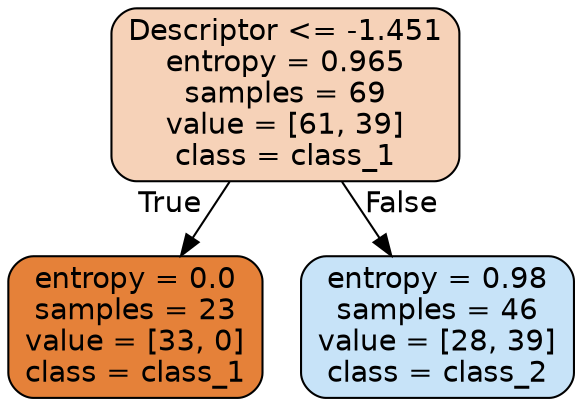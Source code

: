 digraph Tree {
node [shape=box, style="filled, rounded", color="black", fontname="helvetica"] ;
edge [fontname="helvetica"] ;
0 [label="Descriptor <= -1.451\nentropy = 0.965\nsamples = 69\nvalue = [61, 39]\nclass = class_1", fillcolor="#f6d2b8"] ;
1 [label="entropy = 0.0\nsamples = 23\nvalue = [33, 0]\nclass = class_1", fillcolor="#e58139"] ;
0 -> 1 [labeldistance=2.5, labelangle=45, headlabel="True"] ;
2 [label="entropy = 0.98\nsamples = 46\nvalue = [28, 39]\nclass = class_2", fillcolor="#c7e3f8"] ;
0 -> 2 [labeldistance=2.5, labelangle=-45, headlabel="False"] ;
}